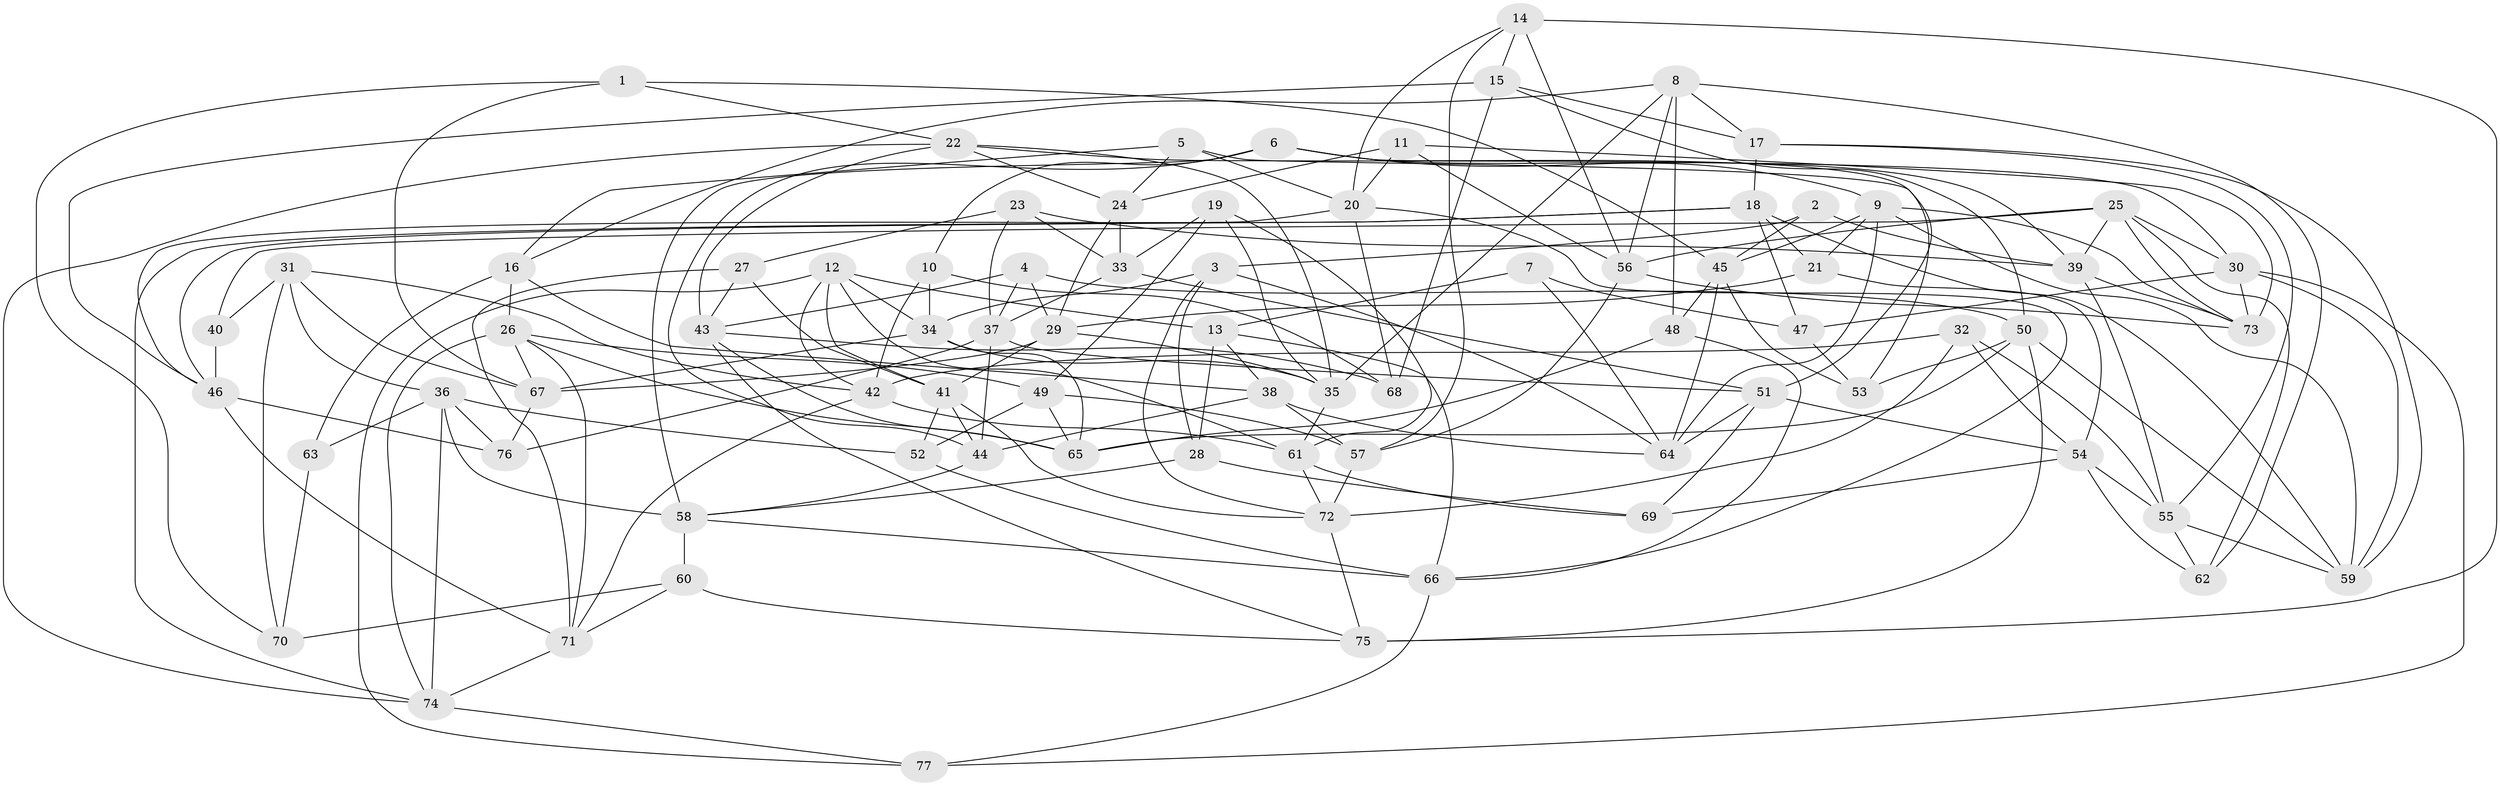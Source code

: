 // original degree distribution, {4: 1.0}
// Generated by graph-tools (version 1.1) at 2025/38/03/04/25 23:38:16]
// undirected, 77 vertices, 196 edges
graph export_dot {
  node [color=gray90,style=filled];
  1;
  2;
  3;
  4;
  5;
  6;
  7;
  8;
  9;
  10;
  11;
  12;
  13;
  14;
  15;
  16;
  17;
  18;
  19;
  20;
  21;
  22;
  23;
  24;
  25;
  26;
  27;
  28;
  29;
  30;
  31;
  32;
  33;
  34;
  35;
  36;
  37;
  38;
  39;
  40;
  41;
  42;
  43;
  44;
  45;
  46;
  47;
  48;
  49;
  50;
  51;
  52;
  53;
  54;
  55;
  56;
  57;
  58;
  59;
  60;
  61;
  62;
  63;
  64;
  65;
  66;
  67;
  68;
  69;
  70;
  71;
  72;
  73;
  74;
  75;
  76;
  77;
  1 -- 22 [weight=1.0];
  1 -- 45 [weight=1.0];
  1 -- 67 [weight=1.0];
  1 -- 70 [weight=1.0];
  2 -- 3 [weight=2.0];
  2 -- 39 [weight=1.0];
  2 -- 45 [weight=1.0];
  3 -- 28 [weight=1.0];
  3 -- 34 [weight=1.0];
  3 -- 64 [weight=1.0];
  3 -- 72 [weight=1.0];
  4 -- 29 [weight=1.0];
  4 -- 37 [weight=1.0];
  4 -- 43 [weight=1.0];
  4 -- 50 [weight=1.0];
  5 -- 16 [weight=1.0];
  5 -- 20 [weight=1.0];
  5 -- 24 [weight=1.0];
  5 -- 53 [weight=1.0];
  6 -- 9 [weight=1.0];
  6 -- 10 [weight=1.0];
  6 -- 39 [weight=1.0];
  6 -- 44 [weight=1.0];
  6 -- 51 [weight=1.0];
  6 -- 58 [weight=1.0];
  7 -- 13 [weight=2.0];
  7 -- 47 [weight=1.0];
  7 -- 64 [weight=1.0];
  8 -- 16 [weight=1.0];
  8 -- 17 [weight=1.0];
  8 -- 35 [weight=1.0];
  8 -- 48 [weight=1.0];
  8 -- 56 [weight=1.0];
  8 -- 62 [weight=1.0];
  9 -- 21 [weight=1.0];
  9 -- 45 [weight=1.0];
  9 -- 59 [weight=1.0];
  9 -- 64 [weight=1.0];
  9 -- 73 [weight=1.0];
  10 -- 34 [weight=1.0];
  10 -- 42 [weight=1.0];
  10 -- 68 [weight=1.0];
  11 -- 20 [weight=1.0];
  11 -- 24 [weight=1.0];
  11 -- 56 [weight=1.0];
  11 -- 73 [weight=1.0];
  12 -- 13 [weight=1.0];
  12 -- 34 [weight=1.0];
  12 -- 41 [weight=1.0];
  12 -- 42 [weight=1.0];
  12 -- 61 [weight=1.0];
  12 -- 77 [weight=1.0];
  13 -- 28 [weight=1.0];
  13 -- 38 [weight=1.0];
  13 -- 66 [weight=1.0];
  14 -- 15 [weight=1.0];
  14 -- 20 [weight=1.0];
  14 -- 56 [weight=1.0];
  14 -- 57 [weight=1.0];
  14 -- 75 [weight=2.0];
  15 -- 17 [weight=2.0];
  15 -- 46 [weight=1.0];
  15 -- 50 [weight=1.0];
  15 -- 68 [weight=1.0];
  16 -- 26 [weight=1.0];
  16 -- 38 [weight=1.0];
  16 -- 63 [weight=2.0];
  17 -- 18 [weight=1.0];
  17 -- 55 [weight=1.0];
  17 -- 59 [weight=1.0];
  18 -- 21 [weight=1.0];
  18 -- 46 [weight=1.0];
  18 -- 47 [weight=1.0];
  18 -- 59 [weight=1.0];
  18 -- 74 [weight=1.0];
  19 -- 33 [weight=1.0];
  19 -- 35 [weight=1.0];
  19 -- 49 [weight=1.0];
  19 -- 61 [weight=1.0];
  20 -- 46 [weight=1.0];
  20 -- 66 [weight=1.0];
  20 -- 68 [weight=1.0];
  21 -- 29 [weight=1.0];
  21 -- 54 [weight=1.0];
  22 -- 24 [weight=1.0];
  22 -- 30 [weight=1.0];
  22 -- 35 [weight=1.0];
  22 -- 43 [weight=1.0];
  22 -- 74 [weight=1.0];
  23 -- 27 [weight=1.0];
  23 -- 33 [weight=1.0];
  23 -- 37 [weight=1.0];
  23 -- 39 [weight=1.0];
  24 -- 29 [weight=1.0];
  24 -- 33 [weight=2.0];
  25 -- 30 [weight=1.0];
  25 -- 39 [weight=1.0];
  25 -- 40 [weight=1.0];
  25 -- 56 [weight=1.0];
  25 -- 62 [weight=1.0];
  25 -- 73 [weight=1.0];
  26 -- 49 [weight=1.0];
  26 -- 65 [weight=1.0];
  26 -- 67 [weight=1.0];
  26 -- 71 [weight=1.0];
  26 -- 74 [weight=1.0];
  27 -- 41 [weight=1.0];
  27 -- 43 [weight=1.0];
  27 -- 71 [weight=1.0];
  28 -- 58 [weight=1.0];
  28 -- 69 [weight=1.0];
  29 -- 35 [weight=1.0];
  29 -- 41 [weight=1.0];
  29 -- 67 [weight=1.0];
  30 -- 47 [weight=1.0];
  30 -- 59 [weight=1.0];
  30 -- 73 [weight=1.0];
  30 -- 77 [weight=1.0];
  31 -- 36 [weight=1.0];
  31 -- 40 [weight=2.0];
  31 -- 42 [weight=1.0];
  31 -- 67 [weight=1.0];
  31 -- 70 [weight=1.0];
  32 -- 42 [weight=1.0];
  32 -- 54 [weight=1.0];
  32 -- 55 [weight=1.0];
  32 -- 72 [weight=1.0];
  33 -- 37 [weight=1.0];
  33 -- 51 [weight=1.0];
  34 -- 35 [weight=1.0];
  34 -- 65 [weight=1.0];
  34 -- 67 [weight=1.0];
  35 -- 61 [weight=1.0];
  36 -- 52 [weight=1.0];
  36 -- 58 [weight=1.0];
  36 -- 63 [weight=1.0];
  36 -- 74 [weight=1.0];
  36 -- 76 [weight=1.0];
  37 -- 44 [weight=1.0];
  37 -- 51 [weight=1.0];
  37 -- 76 [weight=1.0];
  38 -- 44 [weight=2.0];
  38 -- 57 [weight=1.0];
  38 -- 64 [weight=1.0];
  39 -- 55 [weight=1.0];
  39 -- 73 [weight=1.0];
  40 -- 46 [weight=1.0];
  41 -- 44 [weight=1.0];
  41 -- 52 [weight=1.0];
  41 -- 72 [weight=1.0];
  42 -- 61 [weight=1.0];
  42 -- 71 [weight=1.0];
  43 -- 65 [weight=1.0];
  43 -- 68 [weight=1.0];
  43 -- 75 [weight=1.0];
  44 -- 58 [weight=1.0];
  45 -- 48 [weight=1.0];
  45 -- 53 [weight=1.0];
  45 -- 64 [weight=1.0];
  46 -- 71 [weight=1.0];
  46 -- 76 [weight=1.0];
  47 -- 53 [weight=1.0];
  48 -- 65 [weight=1.0];
  48 -- 66 [weight=1.0];
  49 -- 52 [weight=1.0];
  49 -- 57 [weight=2.0];
  49 -- 65 [weight=1.0];
  50 -- 53 [weight=1.0];
  50 -- 59 [weight=1.0];
  50 -- 65 [weight=1.0];
  50 -- 75 [weight=1.0];
  51 -- 54 [weight=1.0];
  51 -- 64 [weight=1.0];
  51 -- 69 [weight=1.0];
  52 -- 66 [weight=1.0];
  54 -- 55 [weight=1.0];
  54 -- 62 [weight=1.0];
  54 -- 69 [weight=1.0];
  55 -- 59 [weight=1.0];
  55 -- 62 [weight=1.0];
  56 -- 57 [weight=1.0];
  56 -- 73 [weight=1.0];
  57 -- 72 [weight=1.0];
  58 -- 60 [weight=1.0];
  58 -- 66 [weight=1.0];
  60 -- 70 [weight=1.0];
  60 -- 71 [weight=1.0];
  60 -- 75 [weight=1.0];
  61 -- 69 [weight=1.0];
  61 -- 72 [weight=1.0];
  63 -- 70 [weight=1.0];
  66 -- 77 [weight=1.0];
  67 -- 76 [weight=1.0];
  71 -- 74 [weight=1.0];
  72 -- 75 [weight=1.0];
  74 -- 77 [weight=1.0];
}
